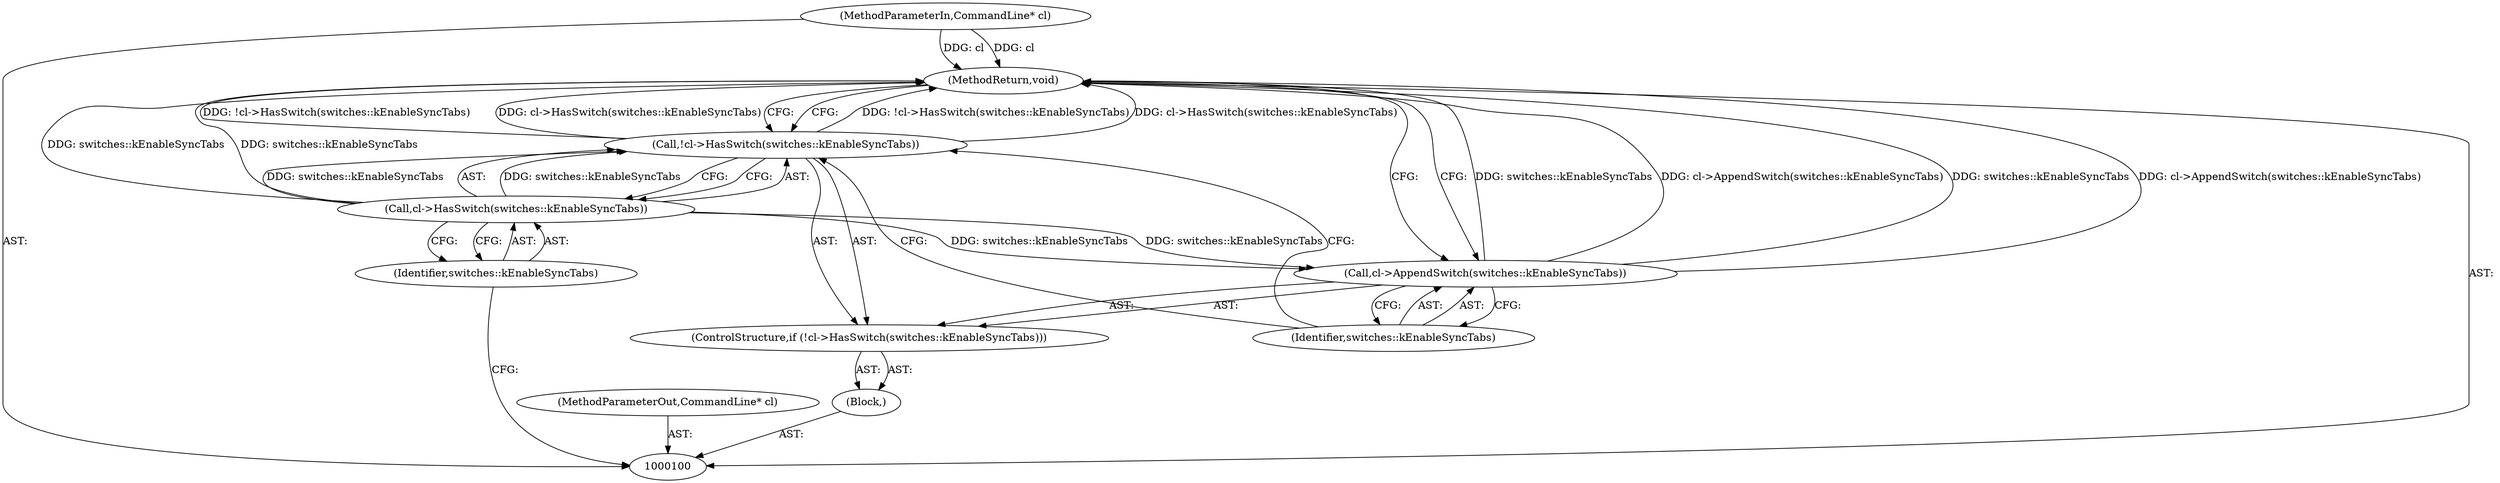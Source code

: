 digraph "1_Chrome_fcd3a7a671ecf2d5f46ea34787d27507a914d2f5_3" {
"1000109" [label="(MethodReturn,void)"];
"1000101" [label="(MethodParameterIn,CommandLine* cl)"];
"1000126" [label="(MethodParameterOut,CommandLine* cl)"];
"1000102" [label="(Block,)"];
"1000103" [label="(ControlStructure,if (!cl->HasSwitch(switches::kEnableSyncTabs)))"];
"1000106" [label="(Identifier,switches::kEnableSyncTabs)"];
"1000104" [label="(Call,!cl->HasSwitch(switches::kEnableSyncTabs))"];
"1000105" [label="(Call,cl->HasSwitch(switches::kEnableSyncTabs))"];
"1000108" [label="(Identifier,switches::kEnableSyncTabs)"];
"1000107" [label="(Call,cl->AppendSwitch(switches::kEnableSyncTabs))"];
"1000109" -> "1000100"  [label="AST: "];
"1000109" -> "1000107"  [label="CFG: "];
"1000109" -> "1000104"  [label="CFG: "];
"1000107" -> "1000109"  [label="DDG: switches::kEnableSyncTabs"];
"1000107" -> "1000109"  [label="DDG: cl->AppendSwitch(switches::kEnableSyncTabs)"];
"1000104" -> "1000109"  [label="DDG: !cl->HasSwitch(switches::kEnableSyncTabs)"];
"1000104" -> "1000109"  [label="DDG: cl->HasSwitch(switches::kEnableSyncTabs)"];
"1000101" -> "1000109"  [label="DDG: cl"];
"1000105" -> "1000109"  [label="DDG: switches::kEnableSyncTabs"];
"1000101" -> "1000100"  [label="AST: "];
"1000101" -> "1000109"  [label="DDG: cl"];
"1000126" -> "1000100"  [label="AST: "];
"1000102" -> "1000100"  [label="AST: "];
"1000103" -> "1000102"  [label="AST: "];
"1000103" -> "1000102"  [label="AST: "];
"1000104" -> "1000103"  [label="AST: "];
"1000107" -> "1000103"  [label="AST: "];
"1000106" -> "1000105"  [label="AST: "];
"1000106" -> "1000100"  [label="CFG: "];
"1000105" -> "1000106"  [label="CFG: "];
"1000104" -> "1000103"  [label="AST: "];
"1000104" -> "1000105"  [label="CFG: "];
"1000105" -> "1000104"  [label="AST: "];
"1000108" -> "1000104"  [label="CFG: "];
"1000109" -> "1000104"  [label="CFG: "];
"1000104" -> "1000109"  [label="DDG: !cl->HasSwitch(switches::kEnableSyncTabs)"];
"1000104" -> "1000109"  [label="DDG: cl->HasSwitch(switches::kEnableSyncTabs)"];
"1000105" -> "1000104"  [label="DDG: switches::kEnableSyncTabs"];
"1000105" -> "1000104"  [label="AST: "];
"1000105" -> "1000106"  [label="CFG: "];
"1000106" -> "1000105"  [label="AST: "];
"1000104" -> "1000105"  [label="CFG: "];
"1000105" -> "1000109"  [label="DDG: switches::kEnableSyncTabs"];
"1000105" -> "1000104"  [label="DDG: switches::kEnableSyncTabs"];
"1000105" -> "1000107"  [label="DDG: switches::kEnableSyncTabs"];
"1000108" -> "1000107"  [label="AST: "];
"1000108" -> "1000104"  [label="CFG: "];
"1000107" -> "1000108"  [label="CFG: "];
"1000107" -> "1000103"  [label="AST: "];
"1000107" -> "1000108"  [label="CFG: "];
"1000108" -> "1000107"  [label="AST: "];
"1000109" -> "1000107"  [label="CFG: "];
"1000107" -> "1000109"  [label="DDG: switches::kEnableSyncTabs"];
"1000107" -> "1000109"  [label="DDG: cl->AppendSwitch(switches::kEnableSyncTabs)"];
"1000105" -> "1000107"  [label="DDG: switches::kEnableSyncTabs"];
}
